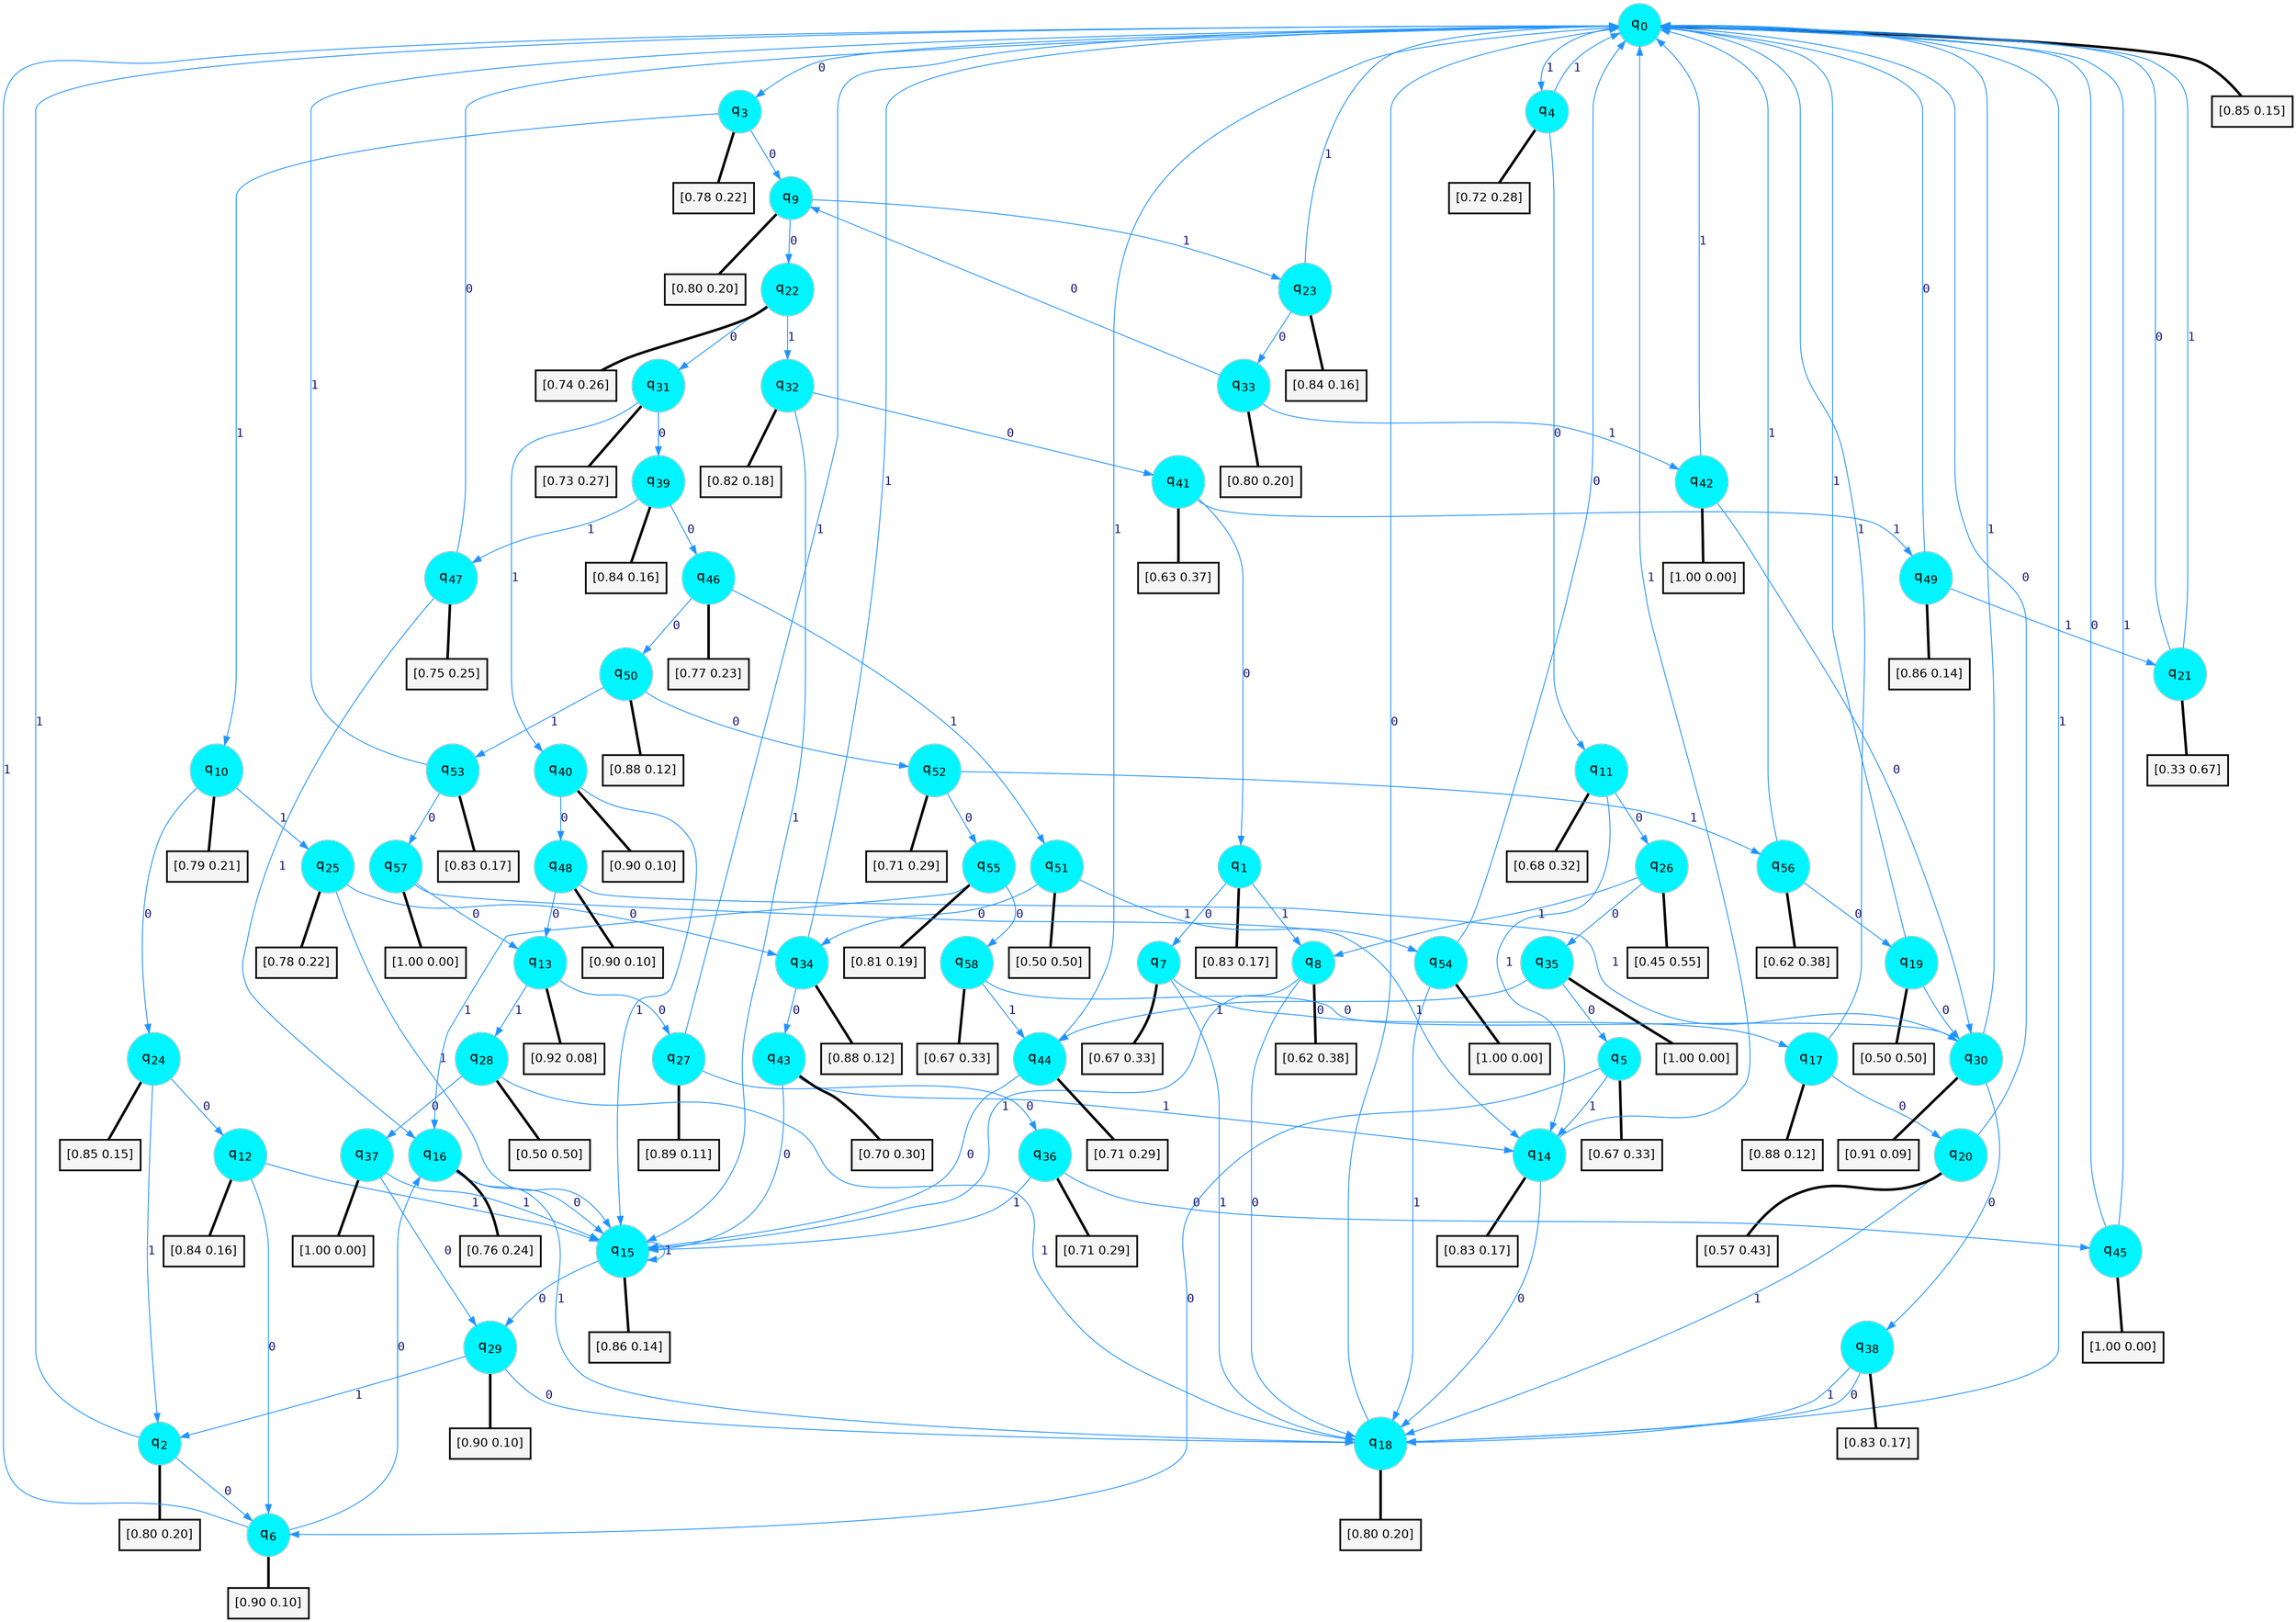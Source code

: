 digraph G {
graph [
bgcolor=transparent, dpi=300, rankdir=TD, size="40,25"];
node [
color=gray, fillcolor=turquoise1, fontcolor=black, fontname=Helvetica, fontsize=16, fontweight=bold, shape=circle, style=filled];
edge [
arrowsize=1, color=dodgerblue1, fontcolor=midnightblue, fontname=courier, fontweight=bold, penwidth=1, style=solid, weight=20];
0[label=<q<SUB>0</SUB>>];
1[label=<q<SUB>1</SUB>>];
2[label=<q<SUB>2</SUB>>];
3[label=<q<SUB>3</SUB>>];
4[label=<q<SUB>4</SUB>>];
5[label=<q<SUB>5</SUB>>];
6[label=<q<SUB>6</SUB>>];
7[label=<q<SUB>7</SUB>>];
8[label=<q<SUB>8</SUB>>];
9[label=<q<SUB>9</SUB>>];
10[label=<q<SUB>10</SUB>>];
11[label=<q<SUB>11</SUB>>];
12[label=<q<SUB>12</SUB>>];
13[label=<q<SUB>13</SUB>>];
14[label=<q<SUB>14</SUB>>];
15[label=<q<SUB>15</SUB>>];
16[label=<q<SUB>16</SUB>>];
17[label=<q<SUB>17</SUB>>];
18[label=<q<SUB>18</SUB>>];
19[label=<q<SUB>19</SUB>>];
20[label=<q<SUB>20</SUB>>];
21[label=<q<SUB>21</SUB>>];
22[label=<q<SUB>22</SUB>>];
23[label=<q<SUB>23</SUB>>];
24[label=<q<SUB>24</SUB>>];
25[label=<q<SUB>25</SUB>>];
26[label=<q<SUB>26</SUB>>];
27[label=<q<SUB>27</SUB>>];
28[label=<q<SUB>28</SUB>>];
29[label=<q<SUB>29</SUB>>];
30[label=<q<SUB>30</SUB>>];
31[label=<q<SUB>31</SUB>>];
32[label=<q<SUB>32</SUB>>];
33[label=<q<SUB>33</SUB>>];
34[label=<q<SUB>34</SUB>>];
35[label=<q<SUB>35</SUB>>];
36[label=<q<SUB>36</SUB>>];
37[label=<q<SUB>37</SUB>>];
38[label=<q<SUB>38</SUB>>];
39[label=<q<SUB>39</SUB>>];
40[label=<q<SUB>40</SUB>>];
41[label=<q<SUB>41</SUB>>];
42[label=<q<SUB>42</SUB>>];
43[label=<q<SUB>43</SUB>>];
44[label=<q<SUB>44</SUB>>];
45[label=<q<SUB>45</SUB>>];
46[label=<q<SUB>46</SUB>>];
47[label=<q<SUB>47</SUB>>];
48[label=<q<SUB>48</SUB>>];
49[label=<q<SUB>49</SUB>>];
50[label=<q<SUB>50</SUB>>];
51[label=<q<SUB>51</SUB>>];
52[label=<q<SUB>52</SUB>>];
53[label=<q<SUB>53</SUB>>];
54[label=<q<SUB>54</SUB>>];
55[label=<q<SUB>55</SUB>>];
56[label=<q<SUB>56</SUB>>];
57[label=<q<SUB>57</SUB>>];
58[label=<q<SUB>58</SUB>>];
59[label="[0.85 0.15]", shape=box,fontcolor=black, fontname=Helvetica, fontsize=14, penwidth=2, fillcolor=whitesmoke,color=black];
60[label="[0.83 0.17]", shape=box,fontcolor=black, fontname=Helvetica, fontsize=14, penwidth=2, fillcolor=whitesmoke,color=black];
61[label="[0.80 0.20]", shape=box,fontcolor=black, fontname=Helvetica, fontsize=14, penwidth=2, fillcolor=whitesmoke,color=black];
62[label="[0.78 0.22]", shape=box,fontcolor=black, fontname=Helvetica, fontsize=14, penwidth=2, fillcolor=whitesmoke,color=black];
63[label="[0.72 0.28]", shape=box,fontcolor=black, fontname=Helvetica, fontsize=14, penwidth=2, fillcolor=whitesmoke,color=black];
64[label="[0.67 0.33]", shape=box,fontcolor=black, fontname=Helvetica, fontsize=14, penwidth=2, fillcolor=whitesmoke,color=black];
65[label="[0.90 0.10]", shape=box,fontcolor=black, fontname=Helvetica, fontsize=14, penwidth=2, fillcolor=whitesmoke,color=black];
66[label="[0.67 0.33]", shape=box,fontcolor=black, fontname=Helvetica, fontsize=14, penwidth=2, fillcolor=whitesmoke,color=black];
67[label="[0.62 0.38]", shape=box,fontcolor=black, fontname=Helvetica, fontsize=14, penwidth=2, fillcolor=whitesmoke,color=black];
68[label="[0.80 0.20]", shape=box,fontcolor=black, fontname=Helvetica, fontsize=14, penwidth=2, fillcolor=whitesmoke,color=black];
69[label="[0.79 0.21]", shape=box,fontcolor=black, fontname=Helvetica, fontsize=14, penwidth=2, fillcolor=whitesmoke,color=black];
70[label="[0.68 0.32]", shape=box,fontcolor=black, fontname=Helvetica, fontsize=14, penwidth=2, fillcolor=whitesmoke,color=black];
71[label="[0.84 0.16]", shape=box,fontcolor=black, fontname=Helvetica, fontsize=14, penwidth=2, fillcolor=whitesmoke,color=black];
72[label="[0.92 0.08]", shape=box,fontcolor=black, fontname=Helvetica, fontsize=14, penwidth=2, fillcolor=whitesmoke,color=black];
73[label="[0.83 0.17]", shape=box,fontcolor=black, fontname=Helvetica, fontsize=14, penwidth=2, fillcolor=whitesmoke,color=black];
74[label="[0.86 0.14]", shape=box,fontcolor=black, fontname=Helvetica, fontsize=14, penwidth=2, fillcolor=whitesmoke,color=black];
75[label="[0.76 0.24]", shape=box,fontcolor=black, fontname=Helvetica, fontsize=14, penwidth=2, fillcolor=whitesmoke,color=black];
76[label="[0.88 0.12]", shape=box,fontcolor=black, fontname=Helvetica, fontsize=14, penwidth=2, fillcolor=whitesmoke,color=black];
77[label="[0.80 0.20]", shape=box,fontcolor=black, fontname=Helvetica, fontsize=14, penwidth=2, fillcolor=whitesmoke,color=black];
78[label="[0.50 0.50]", shape=box,fontcolor=black, fontname=Helvetica, fontsize=14, penwidth=2, fillcolor=whitesmoke,color=black];
79[label="[0.57 0.43]", shape=box,fontcolor=black, fontname=Helvetica, fontsize=14, penwidth=2, fillcolor=whitesmoke,color=black];
80[label="[0.33 0.67]", shape=box,fontcolor=black, fontname=Helvetica, fontsize=14, penwidth=2, fillcolor=whitesmoke,color=black];
81[label="[0.74 0.26]", shape=box,fontcolor=black, fontname=Helvetica, fontsize=14, penwidth=2, fillcolor=whitesmoke,color=black];
82[label="[0.84 0.16]", shape=box,fontcolor=black, fontname=Helvetica, fontsize=14, penwidth=2, fillcolor=whitesmoke,color=black];
83[label="[0.85 0.15]", shape=box,fontcolor=black, fontname=Helvetica, fontsize=14, penwidth=2, fillcolor=whitesmoke,color=black];
84[label="[0.78 0.22]", shape=box,fontcolor=black, fontname=Helvetica, fontsize=14, penwidth=2, fillcolor=whitesmoke,color=black];
85[label="[0.45 0.55]", shape=box,fontcolor=black, fontname=Helvetica, fontsize=14, penwidth=2, fillcolor=whitesmoke,color=black];
86[label="[0.89 0.11]", shape=box,fontcolor=black, fontname=Helvetica, fontsize=14, penwidth=2, fillcolor=whitesmoke,color=black];
87[label="[0.50 0.50]", shape=box,fontcolor=black, fontname=Helvetica, fontsize=14, penwidth=2, fillcolor=whitesmoke,color=black];
88[label="[0.90 0.10]", shape=box,fontcolor=black, fontname=Helvetica, fontsize=14, penwidth=2, fillcolor=whitesmoke,color=black];
89[label="[0.91 0.09]", shape=box,fontcolor=black, fontname=Helvetica, fontsize=14, penwidth=2, fillcolor=whitesmoke,color=black];
90[label="[0.73 0.27]", shape=box,fontcolor=black, fontname=Helvetica, fontsize=14, penwidth=2, fillcolor=whitesmoke,color=black];
91[label="[0.82 0.18]", shape=box,fontcolor=black, fontname=Helvetica, fontsize=14, penwidth=2, fillcolor=whitesmoke,color=black];
92[label="[0.80 0.20]", shape=box,fontcolor=black, fontname=Helvetica, fontsize=14, penwidth=2, fillcolor=whitesmoke,color=black];
93[label="[0.88 0.12]", shape=box,fontcolor=black, fontname=Helvetica, fontsize=14, penwidth=2, fillcolor=whitesmoke,color=black];
94[label="[1.00 0.00]", shape=box,fontcolor=black, fontname=Helvetica, fontsize=14, penwidth=2, fillcolor=whitesmoke,color=black];
95[label="[0.71 0.29]", shape=box,fontcolor=black, fontname=Helvetica, fontsize=14, penwidth=2, fillcolor=whitesmoke,color=black];
96[label="[1.00 0.00]", shape=box,fontcolor=black, fontname=Helvetica, fontsize=14, penwidth=2, fillcolor=whitesmoke,color=black];
97[label="[0.83 0.17]", shape=box,fontcolor=black, fontname=Helvetica, fontsize=14, penwidth=2, fillcolor=whitesmoke,color=black];
98[label="[0.84 0.16]", shape=box,fontcolor=black, fontname=Helvetica, fontsize=14, penwidth=2, fillcolor=whitesmoke,color=black];
99[label="[0.90 0.10]", shape=box,fontcolor=black, fontname=Helvetica, fontsize=14, penwidth=2, fillcolor=whitesmoke,color=black];
100[label="[0.63 0.37]", shape=box,fontcolor=black, fontname=Helvetica, fontsize=14, penwidth=2, fillcolor=whitesmoke,color=black];
101[label="[1.00 0.00]", shape=box,fontcolor=black, fontname=Helvetica, fontsize=14, penwidth=2, fillcolor=whitesmoke,color=black];
102[label="[0.70 0.30]", shape=box,fontcolor=black, fontname=Helvetica, fontsize=14, penwidth=2, fillcolor=whitesmoke,color=black];
103[label="[0.71 0.29]", shape=box,fontcolor=black, fontname=Helvetica, fontsize=14, penwidth=2, fillcolor=whitesmoke,color=black];
104[label="[1.00 0.00]", shape=box,fontcolor=black, fontname=Helvetica, fontsize=14, penwidth=2, fillcolor=whitesmoke,color=black];
105[label="[0.77 0.23]", shape=box,fontcolor=black, fontname=Helvetica, fontsize=14, penwidth=2, fillcolor=whitesmoke,color=black];
106[label="[0.75 0.25]", shape=box,fontcolor=black, fontname=Helvetica, fontsize=14, penwidth=2, fillcolor=whitesmoke,color=black];
107[label="[0.90 0.10]", shape=box,fontcolor=black, fontname=Helvetica, fontsize=14, penwidth=2, fillcolor=whitesmoke,color=black];
108[label="[0.86 0.14]", shape=box,fontcolor=black, fontname=Helvetica, fontsize=14, penwidth=2, fillcolor=whitesmoke,color=black];
109[label="[0.88 0.12]", shape=box,fontcolor=black, fontname=Helvetica, fontsize=14, penwidth=2, fillcolor=whitesmoke,color=black];
110[label="[0.50 0.50]", shape=box,fontcolor=black, fontname=Helvetica, fontsize=14, penwidth=2, fillcolor=whitesmoke,color=black];
111[label="[0.71 0.29]", shape=box,fontcolor=black, fontname=Helvetica, fontsize=14, penwidth=2, fillcolor=whitesmoke,color=black];
112[label="[0.83 0.17]", shape=box,fontcolor=black, fontname=Helvetica, fontsize=14, penwidth=2, fillcolor=whitesmoke,color=black];
113[label="[1.00 0.00]", shape=box,fontcolor=black, fontname=Helvetica, fontsize=14, penwidth=2, fillcolor=whitesmoke,color=black];
114[label="[0.81 0.19]", shape=box,fontcolor=black, fontname=Helvetica, fontsize=14, penwidth=2, fillcolor=whitesmoke,color=black];
115[label="[0.62 0.38]", shape=box,fontcolor=black, fontname=Helvetica, fontsize=14, penwidth=2, fillcolor=whitesmoke,color=black];
116[label="[1.00 0.00]", shape=box,fontcolor=black, fontname=Helvetica, fontsize=14, penwidth=2, fillcolor=whitesmoke,color=black];
117[label="[0.67 0.33]", shape=box,fontcolor=black, fontname=Helvetica, fontsize=14, penwidth=2, fillcolor=whitesmoke,color=black];
0->3 [label=0];
0->4 [label=1];
0->59 [arrowhead=none, penwidth=3,color=black];
1->7 [label=0];
1->8 [label=1];
1->60 [arrowhead=none, penwidth=3,color=black];
2->6 [label=0];
2->0 [label=1];
2->61 [arrowhead=none, penwidth=3,color=black];
3->9 [label=0];
3->10 [label=1];
3->62 [arrowhead=none, penwidth=3,color=black];
4->11 [label=0];
4->0 [label=1];
4->63 [arrowhead=none, penwidth=3,color=black];
5->6 [label=0];
5->14 [label=1];
5->64 [arrowhead=none, penwidth=3,color=black];
6->16 [label=0];
6->0 [label=1];
6->65 [arrowhead=none, penwidth=3,color=black];
7->17 [label=0];
7->18 [label=1];
7->66 [arrowhead=none, penwidth=3,color=black];
8->18 [label=0];
8->15 [label=1];
8->67 [arrowhead=none, penwidth=3,color=black];
9->22 [label=0];
9->23 [label=1];
9->68 [arrowhead=none, penwidth=3,color=black];
10->24 [label=0];
10->25 [label=1];
10->69 [arrowhead=none, penwidth=3,color=black];
11->26 [label=0];
11->14 [label=1];
11->70 [arrowhead=none, penwidth=3,color=black];
12->6 [label=0];
12->15 [label=1];
12->71 [arrowhead=none, penwidth=3,color=black];
13->27 [label=0];
13->28 [label=1];
13->72 [arrowhead=none, penwidth=3,color=black];
14->18 [label=0];
14->0 [label=1];
14->73 [arrowhead=none, penwidth=3,color=black];
15->29 [label=0];
15->15 [label=1];
15->74 [arrowhead=none, penwidth=3,color=black];
16->15 [label=0];
16->18 [label=1];
16->75 [arrowhead=none, penwidth=3,color=black];
17->20 [label=0];
17->0 [label=1];
17->76 [arrowhead=none, penwidth=3,color=black];
18->0 [label=0];
18->0 [label=1];
18->77 [arrowhead=none, penwidth=3,color=black];
19->30 [label=0];
19->0 [label=1];
19->78 [arrowhead=none, penwidth=3,color=black];
20->0 [label=0];
20->18 [label=1];
20->79 [arrowhead=none, penwidth=3,color=black];
21->0 [label=0];
21->0 [label=1];
21->80 [arrowhead=none, penwidth=3,color=black];
22->31 [label=0];
22->32 [label=1];
22->81 [arrowhead=none, penwidth=3,color=black];
23->33 [label=0];
23->0 [label=1];
23->82 [arrowhead=none, penwidth=3,color=black];
24->12 [label=0];
24->2 [label=1];
24->83 [arrowhead=none, penwidth=3,color=black];
25->34 [label=0];
25->15 [label=1];
25->84 [arrowhead=none, penwidth=3,color=black];
26->35 [label=0];
26->8 [label=1];
26->85 [arrowhead=none, penwidth=3,color=black];
27->36 [label=0];
27->0 [label=1];
27->86 [arrowhead=none, penwidth=3,color=black];
28->37 [label=0];
28->18 [label=1];
28->87 [arrowhead=none, penwidth=3,color=black];
29->18 [label=0];
29->2 [label=1];
29->88 [arrowhead=none, penwidth=3,color=black];
30->38 [label=0];
30->0 [label=1];
30->89 [arrowhead=none, penwidth=3,color=black];
31->39 [label=0];
31->40 [label=1];
31->90 [arrowhead=none, penwidth=3,color=black];
32->41 [label=0];
32->15 [label=1];
32->91 [arrowhead=none, penwidth=3,color=black];
33->9 [label=0];
33->42 [label=1];
33->92 [arrowhead=none, penwidth=3,color=black];
34->43 [label=0];
34->0 [label=1];
34->93 [arrowhead=none, penwidth=3,color=black];
35->5 [label=0];
35->44 [label=1];
35->94 [arrowhead=none, penwidth=3,color=black];
36->45 [label=0];
36->15 [label=1];
36->95 [arrowhead=none, penwidth=3,color=black];
37->29 [label=0];
37->15 [label=1];
37->96 [arrowhead=none, penwidth=3,color=black];
38->18 [label=0];
38->18 [label=1];
38->97 [arrowhead=none, penwidth=3,color=black];
39->46 [label=0];
39->47 [label=1];
39->98 [arrowhead=none, penwidth=3,color=black];
40->48 [label=0];
40->15 [label=1];
40->99 [arrowhead=none, penwidth=3,color=black];
41->1 [label=0];
41->49 [label=1];
41->100 [arrowhead=none, penwidth=3,color=black];
42->30 [label=0];
42->0 [label=1];
42->101 [arrowhead=none, penwidth=3,color=black];
43->15 [label=0];
43->14 [label=1];
43->102 [arrowhead=none, penwidth=3,color=black];
44->15 [label=0];
44->0 [label=1];
44->103 [arrowhead=none, penwidth=3,color=black];
45->0 [label=0];
45->0 [label=1];
45->104 [arrowhead=none, penwidth=3,color=black];
46->50 [label=0];
46->51 [label=1];
46->105 [arrowhead=none, penwidth=3,color=black];
47->0 [label=0];
47->16 [label=1];
47->106 [arrowhead=none, penwidth=3,color=black];
48->13 [label=0];
48->30 [label=1];
48->107 [arrowhead=none, penwidth=3,color=black];
49->0 [label=0];
49->21 [label=1];
49->108 [arrowhead=none, penwidth=3,color=black];
50->52 [label=0];
50->53 [label=1];
50->109 [arrowhead=none, penwidth=3,color=black];
51->34 [label=0];
51->54 [label=1];
51->110 [arrowhead=none, penwidth=3,color=black];
52->55 [label=0];
52->56 [label=1];
52->111 [arrowhead=none, penwidth=3,color=black];
53->57 [label=0];
53->0 [label=1];
53->112 [arrowhead=none, penwidth=3,color=black];
54->0 [label=0];
54->18 [label=1];
54->113 [arrowhead=none, penwidth=3,color=black];
55->58 [label=0];
55->16 [label=1];
55->114 [arrowhead=none, penwidth=3,color=black];
56->19 [label=0];
56->0 [label=1];
56->115 [arrowhead=none, penwidth=3,color=black];
57->13 [label=0];
57->14 [label=1];
57->116 [arrowhead=none, penwidth=3,color=black];
58->30 [label=0];
58->44 [label=1];
58->117 [arrowhead=none, penwidth=3,color=black];
}
